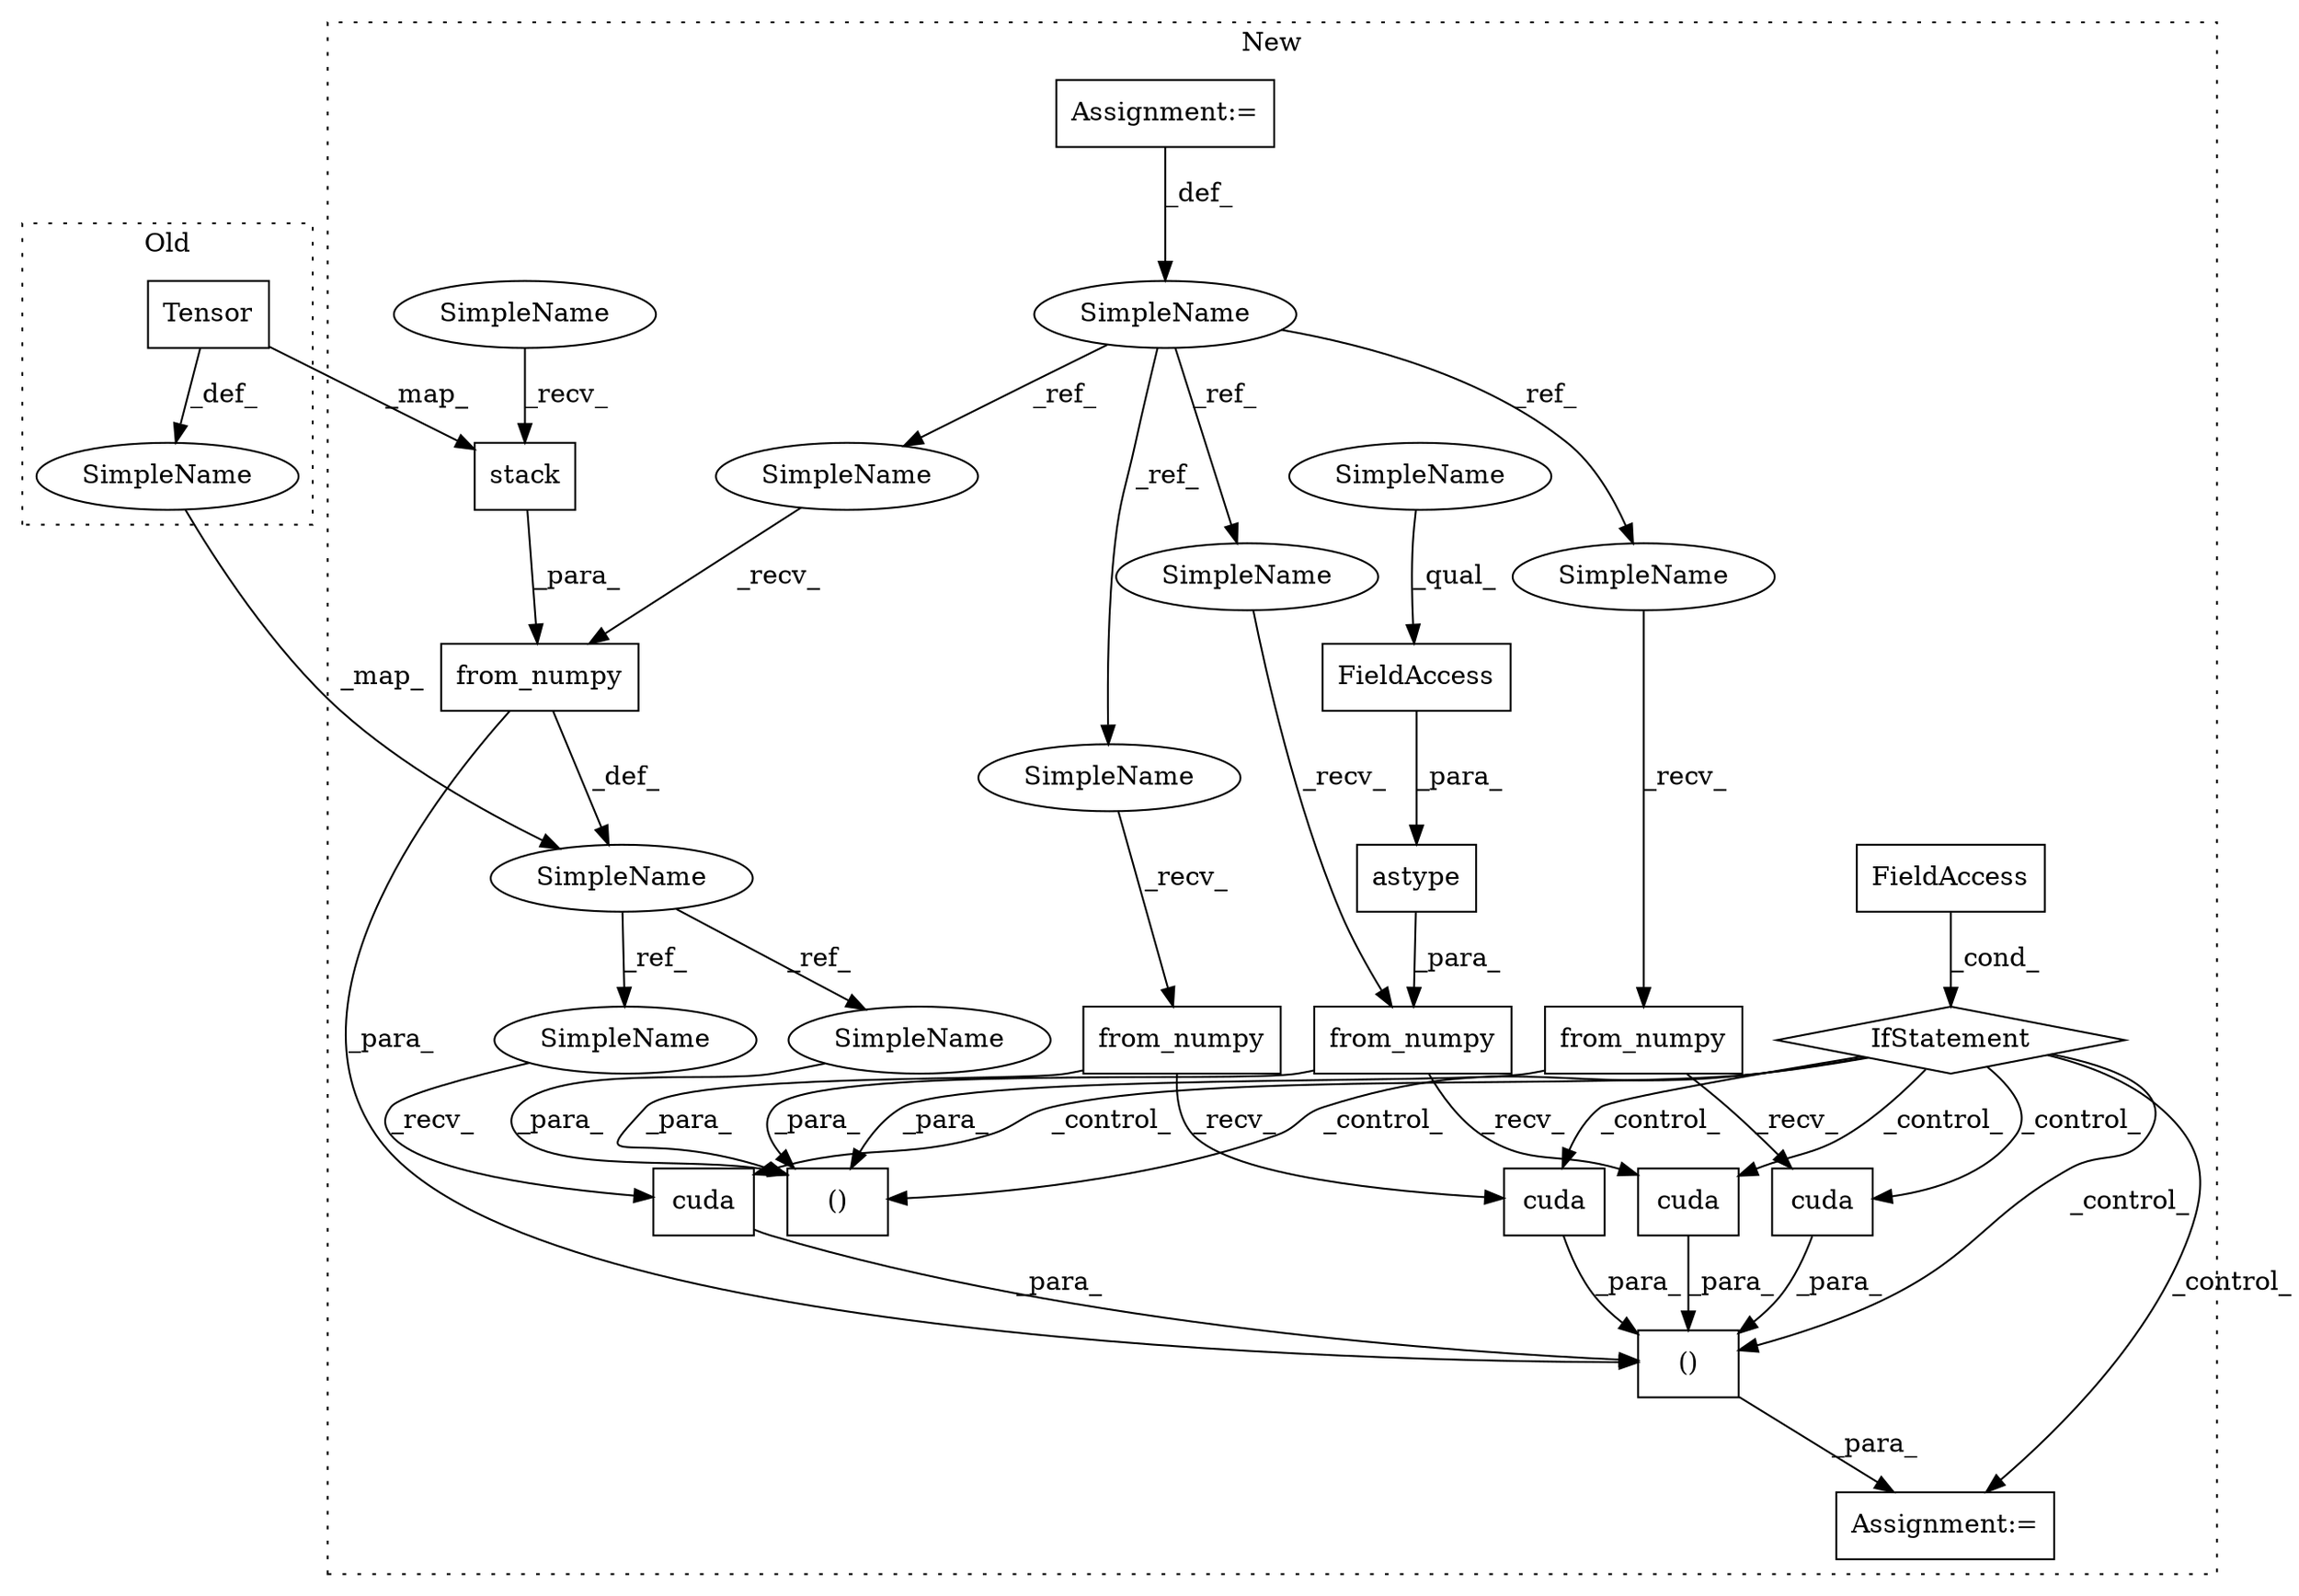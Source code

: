 digraph G {
subgraph cluster0 {
1 [label="Tensor" a="32" s="3587,3606" l="7,1" shape="box"];
8 [label="SimpleName" a="42" s="3579" l="7" shape="ellipse"];
label = "Old";
style="dotted";
}
subgraph cluster1 {
2 [label="stack" a="32" s="3671,3689" l="6,1" shape="box"];
3 [label="()" a="106" s="3794" l="64" shape="box"];
4 [label="cuda" a="32" s="3928" l="6" shape="box"];
5 [label="()" a="106" s="3867" l="92" shape="box"];
6 [label="cuda" a="32" s="3901" l="6" shape="box"];
7 [label="SimpleName" a="42" s="3643" l="7" shape="ellipse"];
9 [label="cuda" a="32" s="3874" l="6" shape="box"];
10 [label="FieldAccess" a="22" s="3748" l="10" shape="box"];
11 [label="cuda" a="32" s="3953" l="6" shape="box"];
12 [label="FieldAccess" a="22" s="3770" l="7" shape="box"];
13 [label="IfStatement" a="25" s="3766,3777" l="4,2" shape="diamond"];
14 [label="from_numpy" a="32" s="3657,3690" l="11,1" shape="box"];
15 [label="Assignment:=" a="7" s="3476" l="5" shape="box"];
16 [label="astype" a="32" s="3741,3758" l="7,1" shape="box"];
17 [label="from_numpy" a="32" s="3709,3759" l="11,1" shape="box"];
18 [label="SimpleName" a="42" s="3476" l="5" shape="ellipse"];
19 [label="from_numpy" a="32" s="3603,3636" l="11,1" shape="box"];
20 [label="Assignment:=" a="7" s="3858" l="9" shape="box"];
21 [label="from_numpy" a="32" s="3550,3582" l="11,1" shape="box"];
22 [label="SimpleName" a="42" s="3833" l="7" shape="ellipse"];
23 [label="SimpleName" a="42" s="3920" l="7" shape="ellipse"];
24 [label="SimpleName" a="42" s="3748" l="2" shape="ellipse"];
25 [label="SimpleName" a="42" s="3668" l="2" shape="ellipse"];
26 [label="SimpleName" a="42" s="3597" l="5" shape="ellipse"];
27 [label="SimpleName" a="42" s="3703" l="5" shape="ellipse"];
28 [label="SimpleName" a="42" s="3544" l="5" shape="ellipse"];
29 [label="SimpleName" a="42" s="3651" l="5" shape="ellipse"];
label = "New";
style="dotted";
}
1 -> 8 [label="_def_"];
1 -> 2 [label="_map_"];
2 -> 14 [label="_para_"];
4 -> 5 [label="_para_"];
5 -> 20 [label="_para_"];
6 -> 5 [label="_para_"];
7 -> 23 [label="_ref_"];
7 -> 22 [label="_ref_"];
8 -> 7 [label="_map_"];
9 -> 5 [label="_para_"];
10 -> 16 [label="_para_"];
11 -> 5 [label="_para_"];
12 -> 13 [label="_cond_"];
13 -> 9 [label="_control_"];
13 -> 11 [label="_control_"];
13 -> 5 [label="_control_"];
13 -> 20 [label="_control_"];
13 -> 6 [label="_control_"];
13 -> 3 [label="_control_"];
13 -> 4 [label="_control_"];
14 -> 5 [label="_para_"];
14 -> 7 [label="_def_"];
15 -> 18 [label="_def_"];
16 -> 17 [label="_para_"];
17 -> 3 [label="_para_"];
17 -> 11 [label="_recv_"];
18 -> 29 [label="_ref_"];
18 -> 28 [label="_ref_"];
18 -> 26 [label="_ref_"];
18 -> 27 [label="_ref_"];
19 -> 6 [label="_recv_"];
19 -> 3 [label="_para_"];
21 -> 3 [label="_para_"];
21 -> 9 [label="_recv_"];
22 -> 3 [label="_para_"];
23 -> 4 [label="_recv_"];
24 -> 10 [label="_qual_"];
25 -> 2 [label="_recv_"];
26 -> 19 [label="_recv_"];
27 -> 17 [label="_recv_"];
28 -> 21 [label="_recv_"];
29 -> 14 [label="_recv_"];
}